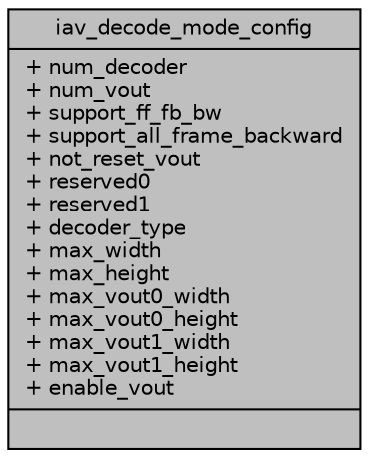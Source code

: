 digraph "iav_decode_mode_config"
{
 // INTERACTIVE_SVG=YES
 // LATEX_PDF_SIZE
  bgcolor="transparent";
  edge [fontname="Helvetica",fontsize="10",labelfontname="Helvetica",labelfontsize="10"];
  node [fontname="Helvetica",fontsize="10",shape=record];
  Node1 [label="{iav_decode_mode_config\n|+ num_decoder\l+ num_vout\l+ support_ff_fb_bw\l+ support_all_frame_backward\l+ not_reset_vout\l+ reserved0\l+ reserved1\l+ decoder_type\l+ max_width\l+ max_height\l+ max_vout0_width\l+ max_vout0_height\l+ max_vout1_width\l+ max_vout1_height\l+ enable_vout\l|}",height=0.2,width=0.4,color="black", fillcolor="grey75", style="filled", fontcolor="black",tooltip=" "];
}
